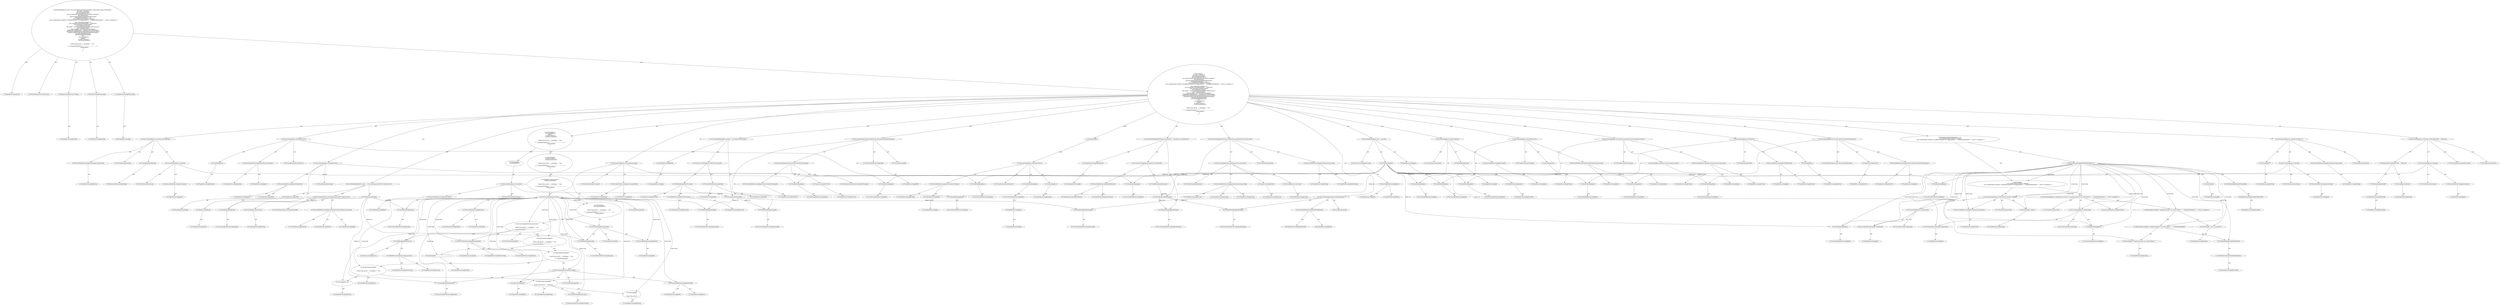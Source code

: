 digraph "runTestAntScript#?,String,String" {
0 [label="2:CtTypeReferenceImpl@void" shape=ellipse]
1 [label="2:CtVirtualElement@runTestAntScript" shape=ellipse]
2 [label="2:CtParameterImpl@String testName" shape=ellipse]
3 [label="2:CtTypeReferenceImpl@String" shape=ellipse]
4 [label="2:CtParameterImpl@String target" shape=ellipse]
5 [label="2:CtTypeReferenceImpl@String" shape=ellipse]
6 [label="2:CtTypeReferenceImpl@IOException" shape=ellipse]
7 [label="2:CtPackageReferenceImpl@" shape=ellipse]
8 [label="3:CtTypeReferenceImpl@Java" shape=ellipse]
9 [label="3:CtPackageReferenceImpl@" shape=ellipse]
10 [label="3:CtExecutableReferenceImpl@Java()" shape=ellipse]
11 [label="3:CtTypeReferenceImpl@Java" shape=ellipse]
12 [label="3:CtTypeReferenceImpl@Java" shape=ellipse]
13 [label="3:CtConstructorCallImpl@new Java()" shape=ellipse]
14 [label="3:CtVirtualElement@java" shape=ellipse]
15 [label="3:CtLocalVariableImpl@Java java = new Java()" shape=ellipse]
16 [label="4:CtExecutableReferenceImpl@setProject()" shape=ellipse]
17 [label="4:CtTypeReferenceImpl@Java" shape=ellipse]
18 [label="4:CtVirtualElement@setProject" shape=ellipse]
19 [label="4:CtVariableReadImpl@java" shape=ellipse]
20 [label="4:CtLocalVariableReferenceImpl@java" shape=ellipse]
21 [label="4:CtFieldReferenceImpl@project" shape=ellipse]
22 [label="4:CtTypeReferenceImpl@PlaceHold" shape=ellipse]
23 [label="4:CtFieldReadImpl@project" shape=ellipse]
24 [label="4:CtInvocationImpl@java.setProject(project)" shape=ellipse]
25 [label="5:CtExecutableReferenceImpl@setTaskName(java.lang.String)" shape=ellipse]
26 [label="5:CtTypeReferenceImpl@Java" shape=ellipse]
27 [label="5:CtTypeReferenceImpl@String" shape=ellipse]
28 [label="5:CtVirtualElement@setTaskName" shape=ellipse]
29 [label="5:CtVariableReadImpl@java" shape=ellipse]
30 [label="5:CtLocalVariableReferenceImpl@java" shape=ellipse]
31 [label="5:CtLiteralImpl@\"java\"" shape=ellipse]
32 [label="5:CtTypeReferenceImpl@String" shape=ellipse]
33 [label="5:CtInvocationImpl@java.setTaskName(\"java\")" shape=ellipse]
34 [label="6:CtExecutableReferenceImpl@setClassname(java.lang.String)" shape=ellipse]
35 [label="6:CtTypeReferenceImpl@Java" shape=ellipse]
36 [label="6:CtTypeReferenceImpl@String" shape=ellipse]
37 [label="6:CtVirtualElement@setClassname" shape=ellipse]
38 [label="6:CtVariableReadImpl@java" shape=ellipse]
39 [label="6:CtLocalVariableReferenceImpl@java" shape=ellipse]
40 [label="6:CtLiteralImpl@\"org.apache.tools.ant.launch.Launcher\"" shape=ellipse]
41 [label="6:CtTypeReferenceImpl@String" shape=ellipse]
42 [label="6:CtInvocationImpl@java.setClassname(\"org.apache.tools.ant.launch.Launcher\")" shape=ellipse]
43 [label="7:CtExecutableReferenceImpl@setFork(boolean)" shape=ellipse]
44 [label="7:CtTypeReferenceImpl@Java" shape=ellipse]
45 [label="7:CtTypeReferenceImpl@boolean" shape=ellipse]
46 [label="7:CtVirtualElement@setFork" shape=ellipse]
47 [label="7:CtVariableReadImpl@java" shape=ellipse]
48 [label="7:CtLocalVariableReferenceImpl@java" shape=ellipse]
49 [label="7:CtLiteralImpl@true" shape=ellipse]
50 [label="7:CtTypeReferenceImpl@boolean" shape=ellipse]
51 [label="7:CtInvocationImpl@java.setFork(true)" shape=ellipse]
52 [label="8:CtExecutableReferenceImpl@transferCoberturaDataFileProperty(Java)" shape=ellipse]
53 [label="8:CtTypeReferenceImpl@AntUtil" shape=ellipse]
54 [label="8:CtTypeReferenceImpl@Java" shape=ellipse]
55 [label="8:CtVirtualElement@transferCoberturaDataFileProperty" shape=ellipse]
56 [label="8:CtTypeAccessImpl@AntUtil" shape=ellipse]
57 [label="8:CtTypeReferenceImpl@AntUtil" shape=ellipse]
58 [label="8:CtVariableReadImpl@java" shape=ellipse]
59 [label="8:CtLocalVariableReferenceImpl@java" shape=ellipse]
60 [label="8:CtInvocationImpl@AntUtil.transferCoberturaDataFileProperty(java)" shape=ellipse]
61 [label="9:CtFieldReferenceImpl@forkedJVMDebugPort" shape=ellipse]
62 [label="9:CtTypeReferenceImpl@PlaceHold" shape=ellipse]
63 [label="9:CtFieldReadImpl@forkedJVMDebugPort" shape=ellipse]
64 [label="9:CtLiteralImpl@0" shape=ellipse]
65 [label="9:CtTypeReferenceImpl@int" shape=ellipse]
66 [label="9:CtBinaryOperatorImpl@forkedJVMDebugPort > 0" shape=ellipse]
67 [label="10:CtExecutableReferenceImpl@setValue(java.lang.String)" shape=ellipse]
68 [label="10:CtTypeReferenceImpl@String" shape=ellipse]
69 [label="10:CtVirtualElement@setValue" shape=ellipse]
70 [label="10:CtExecutableReferenceImpl@createJvmarg()" shape=ellipse]
71 [label="10:CtTypeReferenceImpl@Java" shape=ellipse]
72 [label="10:CtVirtualElement@createJvmarg" shape=ellipse]
73 [label="10:CtVariableReadImpl@java" shape=ellipse]
74 [label="10:CtLocalVariableReferenceImpl@java" shape=ellipse]
75 [label="10:CtInvocationImpl@java.createJvmarg()" shape=ellipse]
76 [label="10:CtLiteralImpl@\"-Xdebug\"" shape=ellipse]
77 [label="10:CtTypeReferenceImpl@String" shape=ellipse]
78 [label="10:CtInvocationImpl@java.createJvmarg().setValue(\"-Xdebug\")" shape=ellipse]
79 [label="12:CtExecutableReferenceImpl@setValue()" shape=ellipse]
80 [label="11:CtVirtualElement@setValue" shape=ellipse]
81 [label="11:CtExecutableReferenceImpl@createJvmarg()" shape=ellipse]
82 [label="11:CtTypeReferenceImpl@Java" shape=ellipse]
83 [label="11:CtVirtualElement@createJvmarg" shape=ellipse]
84 [label="11:CtVariableReadImpl@java" shape=ellipse]
85 [label="11:CtLocalVariableReferenceImpl@java" shape=ellipse]
86 [label="11:CtInvocationImpl@java.createJvmarg()" shape=ellipse]
87 [label="13:CtLiteralImpl@\"-Xrunjdwp:transport=dt_socket,address=\"" shape=ellipse]
88 [label="13:CtTypeReferenceImpl@String" shape=ellipse]
89 [label="13:CtFieldReferenceImpl@forkedJVMDebugPort" shape=ellipse]
90 [label="13:CtTypeReferenceImpl@PlaceHold" shape=ellipse]
91 [label="13:CtFieldReadImpl@forkedJVMDebugPort" shape=ellipse]
92 [label="13:CtBinaryOperatorImpl@(\"-Xrunjdwp:transport=dt_socket,address=\" + forkedJVMDebugPort)" shape=ellipse]
93 [label="14:CtLiteralImpl@\",server=y,suspend=y\"" shape=ellipse]
94 [label="14:CtTypeReferenceImpl@String" shape=ellipse]
95 [label="13:CtBinaryOperatorImpl@(\"-Xrunjdwp:transport=dt_socket,address=\" + forkedJVMDebugPort) + \",server=y,suspend=y\"" shape=ellipse]
96 [label="11:CtInvocationImpl@java.createJvmarg().setValue((\"-Xrunjdwp:transport=dt_socket,address=\" + forkedJVMDebugPort) + \",server=y,suspend=y\")" shape=ellipse]
97 [label="9:CtBlockImpl@\{
    java.createJvmarg().setValue(\"-Xdebug\");
    java.createJvmarg().setValue((\"-Xrunjdwp:transport=dt_socket,address=\" + forkedJVMDebugPort) + \",server=y,suspend=y\");
\}" shape=ellipse]
98 [label="9:CtIfImpl@if (forkedJVMDebugPort > 0) \{
    java.createJvmarg().setValue(\"-Xdebug\");
    java.createJvmarg().setValue((\"-Xrunjdwp:transport=dt_socket,address=\" + forkedJVMDebugPort) + \",server=y,suspend=y\");
\}" shape=ellipse]
99 [label="16:CtExecutableReferenceImpl@setValue(java.lang.String)" shape=ellipse]
100 [label="16:CtTypeReferenceImpl@String" shape=ellipse]
101 [label="16:CtVirtualElement@setValue" shape=ellipse]
102 [label="16:CtExecutableReferenceImpl@createArg()" shape=ellipse]
103 [label="16:CtTypeReferenceImpl@Java" shape=ellipse]
104 [label="16:CtVirtualElement@createArg" shape=ellipse]
105 [label="16:CtVariableReadImpl@java" shape=ellipse]
106 [label="16:CtLocalVariableReferenceImpl@java" shape=ellipse]
107 [label="16:CtInvocationImpl@java.createArg()" shape=ellipse]
108 [label="16:CtLiteralImpl@\"-f\"" shape=ellipse]
109 [label="16:CtTypeReferenceImpl@String" shape=ellipse]
110 [label="16:CtInvocationImpl@java.createArg().setValue(\"-f\")" shape=ellipse]
111 [label="17:CtExecutableReferenceImpl@setValue()" shape=ellipse]
112 [label="17:CtVirtualElement@setValue" shape=ellipse]
113 [label="17:CtExecutableReferenceImpl@createArg()" shape=ellipse]
114 [label="17:CtTypeReferenceImpl@Java" shape=ellipse]
115 [label="17:CtVirtualElement@createArg" shape=ellipse]
116 [label="17:CtVariableReadImpl@java" shape=ellipse]
117 [label="17:CtLocalVariableReferenceImpl@java" shape=ellipse]
118 [label="17:CtInvocationImpl@java.createArg()" shape=ellipse]
119 [label="17:CtFieldReferenceImpl@BASEDIR" shape=ellipse]
120 [label="17:CtTypeReferenceImpl@PlaceHold" shape=ellipse]
121 [label="17:CtFieldReadImpl@BASEDIR" shape=ellipse]
122 [label="17:CtLiteralImpl@\"/build.xml\"" shape=ellipse]
123 [label="17:CtTypeReferenceImpl@String" shape=ellipse]
124 [label="17:CtBinaryOperatorImpl@BASEDIR + \"/build.xml\"" shape=ellipse]
125 [label="17:CtInvocationImpl@java.createArg().setValue(BASEDIR + \"/build.xml\")" shape=ellipse]
126 [label="18:CtExecutableReferenceImpl@setValue(java.lang.String)" shape=ellipse]
127 [label="18:CtTypeReferenceImpl@String" shape=ellipse]
128 [label="18:CtVirtualElement@setValue" shape=ellipse]
129 [label="18:CtExecutableReferenceImpl@createArg()" shape=ellipse]
130 [label="18:CtTypeReferenceImpl@Java" shape=ellipse]
131 [label="18:CtVirtualElement@createArg" shape=ellipse]
132 [label="18:CtVariableReadImpl@java" shape=ellipse]
133 [label="18:CtLocalVariableReferenceImpl@java" shape=ellipse]
134 [label="18:CtInvocationImpl@java.createArg()" shape=ellipse]
135 [label="18:CtVariableReadImpl@target" shape=ellipse]
136 [label="18:CtParameterReferenceImpl@target" shape=ellipse]
137 [label="18:CtInvocationImpl@java.createArg().setValue(target)" shape=ellipse]
138 [label="19:CtExecutableReferenceImpl@setFailonerror(boolean)" shape=ellipse]
139 [label="19:CtTypeReferenceImpl@Java" shape=ellipse]
140 [label="19:CtTypeReferenceImpl@boolean" shape=ellipse]
141 [label="19:CtVirtualElement@setFailonerror" shape=ellipse]
142 [label="19:CtVariableReadImpl@java" shape=ellipse]
143 [label="19:CtLocalVariableReferenceImpl@java" shape=ellipse]
144 [label="19:CtLiteralImpl@true" shape=ellipse]
145 [label="19:CtTypeReferenceImpl@boolean" shape=ellipse]
146 [label="19:CtInvocationImpl@java.setFailonerror(true)" shape=ellipse]
147 [label="20:CtTypeReferenceImpl@File" shape=ellipse]
148 [label="20:CtPackageReferenceImpl@" shape=ellipse]
149 [label="20:CtExecutableReferenceImpl@createTemporaryTextFile(java.lang.String)" shape=ellipse]
150 [label="20:CtTypeReferenceImpl@Util" shape=ellipse]
151 [label="20:CtTypeReferenceImpl@File" shape=ellipse]
152 [label="20:CtTypeReferenceImpl@String" shape=ellipse]
153 [label="20:CtVirtualElement@createTemporaryTextFile" shape=ellipse]
154 [label="20:CtTypeAccessImpl@Util" shape=ellipse]
155 [label="20:CtTypeReferenceImpl@Util" shape=ellipse]
156 [label="20:CtLiteralImpl@\"cobertura-test\"" shape=ellipse]
157 [label="20:CtTypeReferenceImpl@String" shape=ellipse]
158 [label="20:CtInvocationImpl@Util.createTemporaryTextFile(\"cobertura-test\")" shape=ellipse]
159 [label="20:CtVirtualElement@output" shape=ellipse]
160 [label="20:CtLocalVariableImpl@File output = Util.createTemporaryTextFile(\"cobertura-test\")" shape=ellipse]
161 [label="21:CtExecutableReferenceImpl@setOutput(File)" shape=ellipse]
162 [label="21:CtTypeReferenceImpl@Java" shape=ellipse]
163 [label="21:CtTypeReferenceImpl@File" shape=ellipse]
164 [label="21:CtVirtualElement@setOutput" shape=ellipse]
165 [label="21:CtVariableReadImpl@java" shape=ellipse]
166 [label="21:CtLocalVariableReferenceImpl@java" shape=ellipse]
167 [label="21:CtVariableReadImpl@output" shape=ellipse]
168 [label="21:CtLocalVariableReferenceImpl@output" shape=ellipse]
169 [label="21:CtInvocationImpl@java.setOutput(output)" shape=ellipse]
170 [label="22:CtTypeReferenceImpl@Path" shape=ellipse]
171 [label="22:CtPackageReferenceImpl@" shape=ellipse]
172 [label="22:CtExecutableReferenceImpl@Path()" shape=ellipse]
173 [label="22:CtTypeReferenceImpl@Path" shape=ellipse]
174 [label="22:CtTypeReferenceImpl@Path" shape=ellipse]
175 [label="22:CtFieldReferenceImpl@TestUtils.project" shape=ellipse]
176 [label="22:CtTypeReferenceImpl@TestUtils" shape=ellipse]
177 [label="22:CtTypeReferenceImpl@PlaceHold" shape=ellipse]
178 [label="22:CtFieldReadImpl@TestUtils.project" shape=ellipse]
179 [label="22:CtTypeAccessImpl@TestUtils" shape=ellipse]
180 [label="22:CtConstructorCallImpl@new Path(TestUtils.project)" shape=ellipse]
181 [label="22:CtVirtualElement@classpath" shape=ellipse]
182 [label="22:CtLocalVariableImpl@Path classpath = new Path(TestUtils.project)" shape=ellipse]
183 [label="23:CtTypeReferenceImpl@PathElement" shape=ellipse]
184 [label="23:CtPackageReferenceImpl@" shape=ellipse]
185 [label="23:CtExecutableReferenceImpl@PathElement()" shape=ellipse]
186 [label="23:CtTypeReferenceImpl@PathElement" shape=ellipse]
187 [label="23:CtTypeReferenceImpl@PathElement" shape=ellipse]
188 [label="23:CtConstructorCallImpl@classpath.new PathElement()" shape=ellipse]
189 [label="23:CtVariableReadImpl@classpath" shape=ellipse]
190 [label="23:CtVirtualElement@pathElement" shape=ellipse]
191 [label="23:CtLocalVariableImpl@PathElement pathElement = classpath.new PathElement()" shape=ellipse]
192 [label="24:CtExecutableReferenceImpl@setPath(java.lang.String)" shape=ellipse]
193 [label="24:CtTypeReferenceImpl@PathElement" shape=ellipse]
194 [label="24:CtTypeReferenceImpl@String" shape=ellipse]
195 [label="24:CtVirtualElement@setPath" shape=ellipse]
196 [label="24:CtVariableReadImpl@pathElement" shape=ellipse]
197 [label="24:CtLocalVariableReferenceImpl@pathElement" shape=ellipse]
198 [label="24:CtExecutableReferenceImpl@getProperty(java.lang.String)" shape=ellipse]
199 [label="24:CtTypeReferenceImpl@System" shape=ellipse]
200 [label="24:CtTypeReferenceImpl@String" shape=ellipse]
201 [label="24:CtTypeReferenceImpl@String" shape=ellipse]
202 [label="24:CtVirtualElement@getProperty" shape=ellipse]
203 [label="24:CtTypeAccessImpl@System" shape=ellipse]
204 [label="24:CtTypeReferenceImpl@System" shape=ellipse]
205 [label="24:CtLiteralImpl@\"java.class.path\"" shape=ellipse]
206 [label="24:CtTypeReferenceImpl@String" shape=ellipse]
207 [label="24:CtInvocationImpl@System.getProperty(\"java.class.path\")" shape=ellipse]
208 [label="24:CtInvocationImpl@pathElement.setPath(System.getProperty(\"java.class.path\"))" shape=ellipse]
209 [label="25:CtExecutableReferenceImpl@add()" shape=ellipse]
210 [label="25:CtTypeReferenceImpl@Path" shape=ellipse]
211 [label="25:CtVirtualElement@add" shape=ellipse]
212 [label="25:CtVariableReadImpl@classpath" shape=ellipse]
213 [label="25:CtLocalVariableReferenceImpl@classpath" shape=ellipse]
214 [label="25:CtExecutableReferenceImpl@getCoberturaDefaultClasspath()" shape=ellipse]
215 [label="25:CtTypeReferenceImpl@TestUtils" shape=ellipse]
216 [label="25:CtVirtualElement@getCoberturaDefaultClasspath" shape=ellipse]
217 [label="25:CtTypeAccessImpl@TestUtils" shape=ellipse]
218 [label="25:CtTypeReferenceImpl@TestUtils" shape=ellipse]
219 [label="25:CtInvocationImpl@TestUtils.getCoberturaDefaultClasspath()" shape=ellipse]
220 [label="25:CtInvocationImpl@classpath.add(TestUtils.getCoberturaDefaultClasspath())" shape=ellipse]
221 [label="26:CtExecutableReferenceImpl@add(PathElement)" shape=ellipse]
222 [label="26:CtTypeReferenceImpl@Path" shape=ellipse]
223 [label="26:CtTypeReferenceImpl@PathElement" shape=ellipse]
224 [label="26:CtVirtualElement@add" shape=ellipse]
225 [label="26:CtVariableReadImpl@classpath" shape=ellipse]
226 [label="26:CtLocalVariableReferenceImpl@classpath" shape=ellipse]
227 [label="26:CtVariableReadImpl@pathElement" shape=ellipse]
228 [label="26:CtLocalVariableReferenceImpl@pathElement" shape=ellipse]
229 [label="26:CtInvocationImpl@classpath.add(pathElement)" shape=ellipse]
230 [label="27:CtExecutableReferenceImpl@setClasspath(Path)" shape=ellipse]
231 [label="27:CtTypeReferenceImpl@Java" shape=ellipse]
232 [label="27:CtTypeReferenceImpl@Path" shape=ellipse]
233 [label="27:CtVirtualElement@setClasspath" shape=ellipse]
234 [label="27:CtVariableReadImpl@java" shape=ellipse]
235 [label="27:CtLocalVariableReferenceImpl@java" shape=ellipse]
236 [label="27:CtVariableReadImpl@classpath" shape=ellipse]
237 [label="27:CtLocalVariableReferenceImpl@classpath" shape=ellipse]
238 [label="27:CtInvocationImpl@java.setClasspath(classpath)" shape=ellipse]
239 [label="29:CtExecutableReferenceImpl@executeJava()" shape=ellipse]
240 [label="29:CtTypeReferenceImpl@Java" shape=ellipse]
241 [label="29:CtVirtualElement@executeJava" shape=ellipse]
242 [label="29:CtVariableReadImpl@java" shape=ellipse]
243 [label="29:CtLocalVariableReferenceImpl@java" shape=ellipse]
244 [label="29:CtInvocationImpl@java.executeJava()" shape=ellipse]
245 [label="28:CtBlockImpl@\{
    java.executeJava();
\}" shape=ellipse]
246 [label="31:CtExecutableReferenceImpl@exists()" shape=ellipse]
247 [label="31:CtTypeReferenceImpl@File" shape=ellipse]
248 [label="31:CtTypeReferenceImpl@boolean" shape=ellipse]
249 [label="31:CtVirtualElement@exists" shape=ellipse]
250 [label="31:CtVariableReadImpl@output" shape=ellipse]
251 [label="31:CtLocalVariableReferenceImpl@output" shape=ellipse]
252 [label="31:CtInvocationImpl@output.exists()" shape=ellipse]
253 [label="32:CtExecutableReferenceImpl@println(char[])" shape=ellipse]
254 [label="32:CtTypeReferenceImpl@PrintStream" shape=ellipse]
255 [label="32:CtTypeReferenceImpl@void" shape=ellipse]
256 [label="32:CtArrayTypeReferenceImpl@char[]" shape=ellipse]
257 [label="32:CtVirtualElement@println" shape=ellipse]
258 [label="32:CtFieldReferenceImpl@java.lang.System.out" shape=ellipse]
259 [label="32:CtTypeReferenceImpl@System" shape=ellipse]
260 [label="32:CtTypeReferenceImpl@PrintStream" shape=ellipse]
261 [label="32:CtFieldReadImpl@System.out" shape=ellipse]
262 [label="32:CtTypeAccessImpl@System" shape=ellipse]
263 [label="33:CtLiteralImpl@\"\n\n\nOutput from Ant for \"" shape=ellipse]
264 [label="33:CtTypeReferenceImpl@String" shape=ellipse]
265 [label="33:CtVariableReadImpl@testName" shape=ellipse]
266 [label="33:CtParameterReferenceImpl@testName" shape=ellipse]
267 [label="33:CtBinaryOperatorImpl@(\"\n\n\nOutput from Ant for \" + testName)" shape=ellipse]
268 [label="33:CtTypeReferenceImpl@String" shape=ellipse]
269 [label="34:CtLiteralImpl@\" test:\n----------------------------------------\n\"" shape=ellipse]
270 [label="34:CtTypeReferenceImpl@String" shape=ellipse]
271 [label="33:CtBinaryOperatorImpl@((\"\n\n\nOutput from Ant for \" + testName) + \" test:\n----------------------------------------\n\")" shape=ellipse]
272 [label="33:CtTypeReferenceImpl@String" shape=ellipse]
273 [label="35:CtExecutableReferenceImpl@getText(File)" shape=ellipse]
274 [label="35:CtTypeReferenceImpl@Util" shape=ellipse]
275 [label="35:CtTypeReferenceImpl@File" shape=ellipse]
276 [label="35:CtVirtualElement@getText" shape=ellipse]
277 [label="35:CtTypeAccessImpl@Util" shape=ellipse]
278 [label="35:CtTypeReferenceImpl@Util" shape=ellipse]
279 [label="35:CtVariableReadImpl@output" shape=ellipse]
280 [label="35:CtLocalVariableReferenceImpl@output" shape=ellipse]
281 [label="35:CtInvocationImpl@Util.getText(output)" shape=ellipse]
282 [label="33:CtBinaryOperatorImpl@(((\"\n\n\nOutput from Ant for \" + testName) + \" test:\n----------------------------------------\n\") + Util.getText(output))" shape=ellipse]
283 [label="36:CtLiteralImpl@\"----------------------------------------\"" shape=ellipse]
284 [label="36:CtTypeReferenceImpl@String" shape=ellipse]
285 [label="33:CtBinaryOperatorImpl@(((\"\n\n\nOutput from Ant for \" + testName) + \" test:\n----------------------------------------\n\") + Util.getText(output)) + \"----------------------------------------\"" shape=ellipse]
286 [label="32:CtInvocationImpl@System.out.println((((\"\n\n\nOutput from Ant for \" + testName) + \" test:\n----------------------------------------\n\") + Util.getText(output)) + \"----------------------------------------\")" shape=ellipse]
287 [label="37:CtExecutableReferenceImpl@delete()" shape=ellipse]
288 [label="37:CtTypeReferenceImpl@File" shape=ellipse]
289 [label="37:CtVirtualElement@delete" shape=ellipse]
290 [label="37:CtVariableReadImpl@output" shape=ellipse]
291 [label="37:CtLocalVariableReferenceImpl@output" shape=ellipse]
292 [label="37:CtInvocationImpl@output.delete()" shape=ellipse]
293 [label="31:CtBlockImpl@\{
    System.out.println((((\"\n\n\nOutput from Ant for \" + testName) + \" test:\n----------------------------------------\n\") + Util.getText(output)) + \"----------------------------------------\");
    output.delete();
\}" shape=ellipse]
294 [label="31:CtIfImpl@if (output.exists()) \{
    System.out.println((((\"\n\n\nOutput from Ant for \" + testName) + \" test:\n----------------------------------------\n\") + Util.getText(output)) + \"----------------------------------------\");
    output.delete();
\}" shape=ellipse]
295 [label="30:CtBlockImpl@\{
    if (output.exists()) \{
        System.out.println((((\"\n\n\nOutput from Ant for \" + testName) + \" test:\n----------------------------------------\n\") + Util.getText(output)) + \"----------------------------------------\");
        output.delete();
    \}
\}" shape=ellipse]
296 [label="28:CtTryImpl@try \{
    java.executeJava();
\} finally \{
    if (output.exists()) \{
        System.out.println((((\"\n\n\nOutput from Ant for \" + testName) + \" test:\n----------------------------------------\n\") + Util.getText(output)) + \"----------------------------------------\");
        output.delete();
    \}
\}" shape=ellipse]
297 [label="2:CtBlockImpl@\{
    Java java = new Java();
    java.setProject(project);
    java.setTaskName(\"java\");
    java.setClassname(\"org.apache.tools.ant.launch.Launcher\");
    java.setFork(true);
    AntUtil.transferCoberturaDataFileProperty(java);
    if (forkedJVMDebugPort > 0) \{
        java.createJvmarg().setValue(\"-Xdebug\");
        java.createJvmarg().setValue((\"-Xrunjdwp:transport=dt_socket,address=\" + forkedJVMDebugPort) + \",server=y,suspend=y\");
    \}
    java.createArg().setValue(\"-f\");
    java.createArg().setValue(BASEDIR + \"/build.xml\");
    java.createArg().setValue(target);
    java.setFailonerror(true);
    File output = Util.createTemporaryTextFile(\"cobertura-test\");
    java.setOutput(output);
    Path classpath = new Path(TestUtils.project);
    PathElement pathElement = classpath.new PathElement();
    pathElement.setPath(System.getProperty(\"java.class.path\"));
    classpath.add(TestUtils.getCoberturaDefaultClasspath());
    classpath.add(pathElement);
    java.setClasspath(classpath);
    try \{
        java.executeJava();
    \} finally \{
        if (output.exists()) \{
            System.out.println((((\"\n\n\nOutput from Ant for \" + testName) + \" test:\n----------------------------------------\n\") + Util.getText(output)) + \"----------------------------------------\");
            output.delete();
        \}
    \}
\}" shape=ellipse]
298 [label="2:CtMethodImpl@private static void runTestAntScript(String testName, String target) throws IOException \{
    Java java = new Java();
    java.setProject(project);
    java.setTaskName(\"java\");
    java.setClassname(\"org.apache.tools.ant.launch.Launcher\");
    java.setFork(true);
    AntUtil.transferCoberturaDataFileProperty(java);
    if (forkedJVMDebugPort > 0) \{
        java.createJvmarg().setValue(\"-Xdebug\");
        java.createJvmarg().setValue((\"-Xrunjdwp:transport=dt_socket,address=\" + forkedJVMDebugPort) + \",server=y,suspend=y\");
    \}
    java.createArg().setValue(\"-f\");
    java.createArg().setValue(BASEDIR + \"/build.xml\");
    java.createArg().setValue(target);
    java.setFailonerror(true);
    File output = Util.createTemporaryTextFile(\"cobertura-test\");
    java.setOutput(output);
    Path classpath = new Path(TestUtils.project);
    PathElement pathElement = classpath.new PathElement();
    pathElement.setPath(System.getProperty(\"java.class.path\"));
    classpath.add(TestUtils.getCoberturaDefaultClasspath());
    classpath.add(pathElement);
    java.setClasspath(classpath);
    try \{
        java.executeJava();
    \} finally \{
        if (output.exists()) \{
            System.out.println((((\"\n\n\nOutput from Ant for \" + testName) + \" test:\n----------------------------------------\n\") + Util.getText(output)) + \"----------------------------------------\");
            output.delete();
        \}
    \}
\}" shape=ellipse]
299 [label="22:Insert@INSERT" shape=ellipse]
300 [label="22:CtPackageReferenceImpl@" shape=ellipse]
301 [label="22:CtTypeReferenceImpl@Java" shape=ellipse]
302 [label="22:CtLocalVariableReferenceImpl@java" shape=ellipse]
303 [label="22:CtVariableReadImpl@java" shape=ellipse]
304 [label="22:CtPackageReferenceImpl@" shape=ellipse]
305 [label="22:CtTypeReferenceImpl@Java" shape=ellipse]
306 [label="22:CtTypeReferenceImpl@boolean" shape=ellipse]
307 [label="22:CtExecutableReferenceImpl@setFailonerror(boolean)" shape=ellipse]
308 [label="22:CtTypeReferenceImpl@boolean" shape=ellipse]
309 [label="22:CtLiteralImpl@true" shape=ellipse]
310 [label="22:CtInvocationImpl@java.setFailonerror(true)" shape=ellipse]
311 [label="22:CtVirtualElement@setFailonerror" shape=ellipse]
2 -> 3 [label="AST"];
4 -> 5 [label="AST"];
6 -> 7 [label="AST"];
8 -> 9 [label="AST"];
10 -> 11 [label="AST"];
10 -> 12 [label="AST"];
13 -> 10 [label="AST"];
14 -> 19 [label="Define-Use"];
14 -> 29 [label="Define-Use"];
14 -> 38 [label="Define-Use"];
14 -> 47 [label="Define-Use"];
14 -> 58 [label="Define-Use"];
14 -> 73 [label="Define-Use"];
14 -> 84 [label="Define-Use"];
14 -> 105 [label="Define-Use"];
14 -> 116 [label="Define-Use"];
14 -> 132 [label="Define-Use"];
14 -> 142 [label="Define-Use"];
14 -> 165 [label="Define-Use"];
14 -> 234 [label="Define-Use"];
14 -> 242 [label="Define-Use"];
15 -> 14 [label="AST"];
15 -> 8 [label="AST"];
15 -> 13 [label="AST"];
16 -> 17 [label="AST"];
19 -> 20 [label="AST"];
21 -> 22 [label="AST"];
23 -> 21 [label="AST"];
24 -> 18 [label="AST"];
24 -> 19 [label="AST"];
24 -> 16 [label="AST"];
24 -> 23 [label="AST"];
25 -> 26 [label="AST"];
25 -> 27 [label="AST"];
29 -> 30 [label="AST"];
31 -> 32 [label="AST"];
33 -> 28 [label="AST"];
33 -> 29 [label="AST"];
33 -> 25 [label="AST"];
33 -> 31 [label="AST"];
34 -> 35 [label="AST"];
34 -> 36 [label="AST"];
38 -> 39 [label="AST"];
40 -> 41 [label="AST"];
42 -> 37 [label="AST"];
42 -> 38 [label="AST"];
42 -> 34 [label="AST"];
42 -> 40 [label="AST"];
43 -> 44 [label="AST"];
43 -> 45 [label="AST"];
47 -> 48 [label="AST"];
49 -> 50 [label="AST"];
51 -> 46 [label="AST"];
51 -> 47 [label="AST"];
51 -> 43 [label="AST"];
51 -> 49 [label="AST"];
52 -> 53 [label="AST"];
52 -> 54 [label="AST"];
56 -> 57 [label="AST"];
58 -> 59 [label="AST"];
60 -> 55 [label="AST"];
60 -> 56 [label="AST"];
60 -> 52 [label="AST"];
60 -> 58 [label="AST"];
61 -> 62 [label="AST"];
63 -> 61 [label="AST"];
64 -> 65 [label="AST"];
66 -> 63 [label="AST"];
66 -> 64 [label="AST"];
66 -> 97 [label="Control Dep"];
66 -> 78 [label="Control Dep"];
66 -> 67 [label="Control Dep"];
66 -> 75 [label="Control Dep"];
66 -> 70 [label="Control Dep"];
66 -> 73 [label="Control Dep"];
66 -> 76 [label="Control Dep"];
66 -> 96 [label="Control Dep"];
66 -> 79 [label="Control Dep"];
66 -> 86 [label="Control Dep"];
66 -> 81 [label="Control Dep"];
66 -> 84 [label="Control Dep"];
66 -> 95 [label="Control Dep"];
66 -> 92 [label="Control Dep"];
66 -> 87 [label="Control Dep"];
66 -> 91 [label="Control Dep"];
66 -> 93 [label="Control Dep"];
67 -> 68 [label="AST"];
70 -> 71 [label="AST"];
73 -> 74 [label="AST"];
75 -> 72 [label="AST"];
75 -> 73 [label="AST"];
75 -> 70 [label="AST"];
76 -> 77 [label="AST"];
78 -> 69 [label="AST"];
78 -> 75 [label="AST"];
78 -> 67 [label="AST"];
78 -> 76 [label="AST"];
81 -> 82 [label="AST"];
84 -> 85 [label="AST"];
86 -> 83 [label="AST"];
86 -> 84 [label="AST"];
86 -> 81 [label="AST"];
87 -> 88 [label="AST"];
89 -> 90 [label="AST"];
91 -> 89 [label="AST"];
92 -> 87 [label="AST"];
92 -> 91 [label="AST"];
93 -> 94 [label="AST"];
95 -> 92 [label="AST"];
95 -> 93 [label="AST"];
96 -> 80 [label="AST"];
96 -> 86 [label="AST"];
96 -> 79 [label="AST"];
96 -> 95 [label="AST"];
97 -> 78 [label="AST"];
97 -> 96 [label="AST"];
98 -> 66 [label="AST"];
98 -> 97 [label="AST"];
99 -> 100 [label="AST"];
102 -> 103 [label="AST"];
105 -> 106 [label="AST"];
107 -> 104 [label="AST"];
107 -> 105 [label="AST"];
107 -> 102 [label="AST"];
108 -> 109 [label="AST"];
110 -> 101 [label="AST"];
110 -> 107 [label="AST"];
110 -> 99 [label="AST"];
110 -> 108 [label="AST"];
113 -> 114 [label="AST"];
116 -> 117 [label="AST"];
118 -> 115 [label="AST"];
118 -> 116 [label="AST"];
118 -> 113 [label="AST"];
119 -> 120 [label="AST"];
121 -> 119 [label="AST"];
122 -> 123 [label="AST"];
124 -> 121 [label="AST"];
124 -> 122 [label="AST"];
125 -> 112 [label="AST"];
125 -> 118 [label="AST"];
125 -> 111 [label="AST"];
125 -> 124 [label="AST"];
126 -> 127 [label="AST"];
129 -> 130 [label="AST"];
132 -> 133 [label="AST"];
134 -> 131 [label="AST"];
134 -> 132 [label="AST"];
134 -> 129 [label="AST"];
135 -> 136 [label="AST"];
137 -> 128 [label="AST"];
137 -> 134 [label="AST"];
137 -> 126 [label="AST"];
137 -> 135 [label="AST"];
138 -> 139 [label="AST"];
138 -> 140 [label="AST"];
142 -> 143 [label="AST"];
144 -> 145 [label="AST"];
146 -> 141 [label="AST"];
146 -> 142 [label="AST"];
146 -> 138 [label="AST"];
146 -> 144 [label="AST"];
147 -> 148 [label="AST"];
149 -> 150 [label="AST"];
149 -> 151 [label="AST"];
149 -> 152 [label="AST"];
154 -> 155 [label="AST"];
156 -> 157 [label="AST"];
158 -> 153 [label="AST"];
158 -> 154 [label="AST"];
158 -> 149 [label="AST"];
158 -> 156 [label="AST"];
159 -> 167 [label="Define-Use"];
159 -> 250 [label="Define-Use"];
159 -> 279 [label="Define-Use"];
159 -> 290 [label="Define-Use"];
160 -> 159 [label="AST"];
160 -> 147 [label="AST"];
160 -> 158 [label="AST"];
161 -> 162 [label="AST"];
161 -> 163 [label="AST"];
165 -> 166 [label="AST"];
167 -> 168 [label="AST"];
169 -> 164 [label="AST"];
169 -> 165 [label="AST"];
169 -> 161 [label="AST"];
169 -> 167 [label="AST"];
170 -> 171 [label="AST"];
172 -> 173 [label="AST"];
172 -> 174 [label="AST"];
175 -> 176 [label="AST"];
175 -> 177 [label="AST"];
178 -> 179 [label="AST"];
178 -> 175 [label="AST"];
178 -> 181 [label="Data Dep"];
180 -> 172 [label="AST"];
180 -> 178 [label="AST"];
181 -> 212 [label="Define-Use"];
181 -> 225 [label="Define-Use"];
181 -> 236 [label="Define-Use"];
182 -> 181 [label="AST"];
182 -> 170 [label="AST"];
182 -> 180 [label="AST"];
183 -> 184 [label="AST"];
185 -> 186 [label="AST"];
185 -> 187 [label="AST"];
188 -> 185 [label="AST"];
188 -> 189 [label="AST"];
189 -> 190 [label="Data Dep"];
190 -> 196 [label="Define-Use"];
190 -> 227 [label="Define-Use"];
191 -> 190 [label="AST"];
191 -> 183 [label="AST"];
191 -> 188 [label="AST"];
192 -> 193 [label="AST"];
192 -> 194 [label="AST"];
196 -> 197 [label="AST"];
198 -> 199 [label="AST"];
198 -> 200 [label="AST"];
198 -> 201 [label="AST"];
203 -> 204 [label="AST"];
205 -> 206 [label="AST"];
207 -> 202 [label="AST"];
207 -> 203 [label="AST"];
207 -> 198 [label="AST"];
207 -> 205 [label="AST"];
208 -> 195 [label="AST"];
208 -> 196 [label="AST"];
208 -> 192 [label="AST"];
208 -> 207 [label="AST"];
209 -> 210 [label="AST"];
212 -> 213 [label="AST"];
214 -> 215 [label="AST"];
217 -> 218 [label="AST"];
219 -> 216 [label="AST"];
219 -> 217 [label="AST"];
219 -> 214 [label="AST"];
220 -> 211 [label="AST"];
220 -> 212 [label="AST"];
220 -> 209 [label="AST"];
220 -> 219 [label="AST"];
221 -> 222 [label="AST"];
221 -> 223 [label="AST"];
225 -> 226 [label="AST"];
227 -> 228 [label="AST"];
229 -> 224 [label="AST"];
229 -> 225 [label="AST"];
229 -> 221 [label="AST"];
229 -> 227 [label="AST"];
230 -> 231 [label="AST"];
230 -> 232 [label="AST"];
234 -> 235 [label="AST"];
236 -> 237 [label="AST"];
238 -> 233 [label="AST"];
238 -> 234 [label="AST"];
238 -> 230 [label="AST"];
238 -> 236 [label="AST"];
239 -> 240 [label="AST"];
242 -> 243 [label="AST"];
244 -> 241 [label="AST"];
244 -> 242 [label="AST"];
244 -> 239 [label="AST"];
245 -> 244 [label="AST"];
246 -> 247 [label="AST"];
246 -> 248 [label="AST"];
250 -> 251 [label="AST"];
252 -> 249 [label="AST"];
252 -> 250 [label="AST"];
252 -> 246 [label="AST"];
252 -> 293 [label="Control Dep"];
252 -> 286 [label="Control Dep"];
252 -> 253 [label="Control Dep"];
252 -> 261 [label="Control Dep"];
252 -> 285 [label="Control Dep"];
252 -> 282 [label="Control Dep"];
252 -> 271 [label="Control Dep"];
252 -> 267 [label="Control Dep"];
252 -> 263 [label="Control Dep"];
252 -> 265 [label="Control Dep"];
252 -> 269 [label="Control Dep"];
252 -> 281 [label="Control Dep"];
252 -> 273 [label="Control Dep"];
252 -> 277 [label="Control Dep"];
252 -> 279 [label="Control Dep"];
252 -> 283 [label="Control Dep"];
252 -> 292 [label="Control Dep"];
252 -> 287 [label="Control Dep"];
252 -> 290 [label="Control Dep"];
253 -> 254 [label="AST"];
253 -> 255 [label="AST"];
253 -> 256 [label="AST"];
258 -> 259 [label="AST"];
258 -> 260 [label="AST"];
261 -> 262 [label="AST"];
261 -> 258 [label="AST"];
263 -> 264 [label="AST"];
265 -> 266 [label="AST"];
267 -> 268 [label="AST"];
267 -> 263 [label="AST"];
267 -> 265 [label="AST"];
269 -> 270 [label="AST"];
271 -> 272 [label="AST"];
271 -> 267 [label="AST"];
271 -> 269 [label="AST"];
273 -> 274 [label="AST"];
273 -> 275 [label="AST"];
277 -> 278 [label="AST"];
279 -> 280 [label="AST"];
281 -> 276 [label="AST"];
281 -> 277 [label="AST"];
281 -> 273 [label="AST"];
281 -> 279 [label="AST"];
282 -> 271 [label="AST"];
282 -> 281 [label="AST"];
283 -> 284 [label="AST"];
285 -> 282 [label="AST"];
285 -> 283 [label="AST"];
286 -> 257 [label="AST"];
286 -> 261 [label="AST"];
286 -> 253 [label="AST"];
286 -> 285 [label="AST"];
287 -> 288 [label="AST"];
290 -> 291 [label="AST"];
292 -> 289 [label="AST"];
292 -> 290 [label="AST"];
292 -> 287 [label="AST"];
293 -> 286 [label="AST"];
293 -> 292 [label="AST"];
294 -> 252 [label="AST"];
294 -> 293 [label="AST"];
295 -> 294 [label="AST"];
296 -> 245 [label="AST"];
296 -> 295 [label="AST"];
297 -> 15 [label="AST"];
297 -> 24 [label="AST"];
297 -> 33 [label="AST"];
297 -> 42 [label="AST"];
297 -> 51 [label="AST"];
297 -> 60 [label="AST"];
297 -> 98 [label="AST"];
297 -> 110 [label="AST"];
297 -> 125 [label="AST"];
297 -> 137 [label="AST"];
297 -> 146 [label="AST"];
297 -> 160 [label="AST"];
297 -> 169 [label="AST"];
297 -> 182 [label="AST"];
297 -> 191 [label="AST"];
297 -> 208 [label="AST"];
297 -> 220 [label="AST"];
297 -> 229 [label="AST"];
297 -> 238 [label="AST"];
297 -> 296 [label="AST"];
297 -> 299 [label="Action"];
298 -> 1 [label="AST"];
298 -> 0 [label="AST"];
298 -> 2 [label="AST"];
298 -> 4 [label="AST"];
298 -> 6 [label="AST"];
298 -> 297 [label="AST"];
299 -> 310 [label="Action"];
301 -> 300 [label="AST"];
302 -> 301 [label="AST"];
303 -> 302 [label="AST"];
305 -> 304 [label="AST"];
307 -> 305 [label="AST"];
307 -> 306 [label="AST"];
309 -> 308 [label="AST"];
310 -> 311 [label="AST"];
310 -> 303 [label="AST"];
310 -> 307 [label="AST"];
310 -> 309 [label="AST"];
}